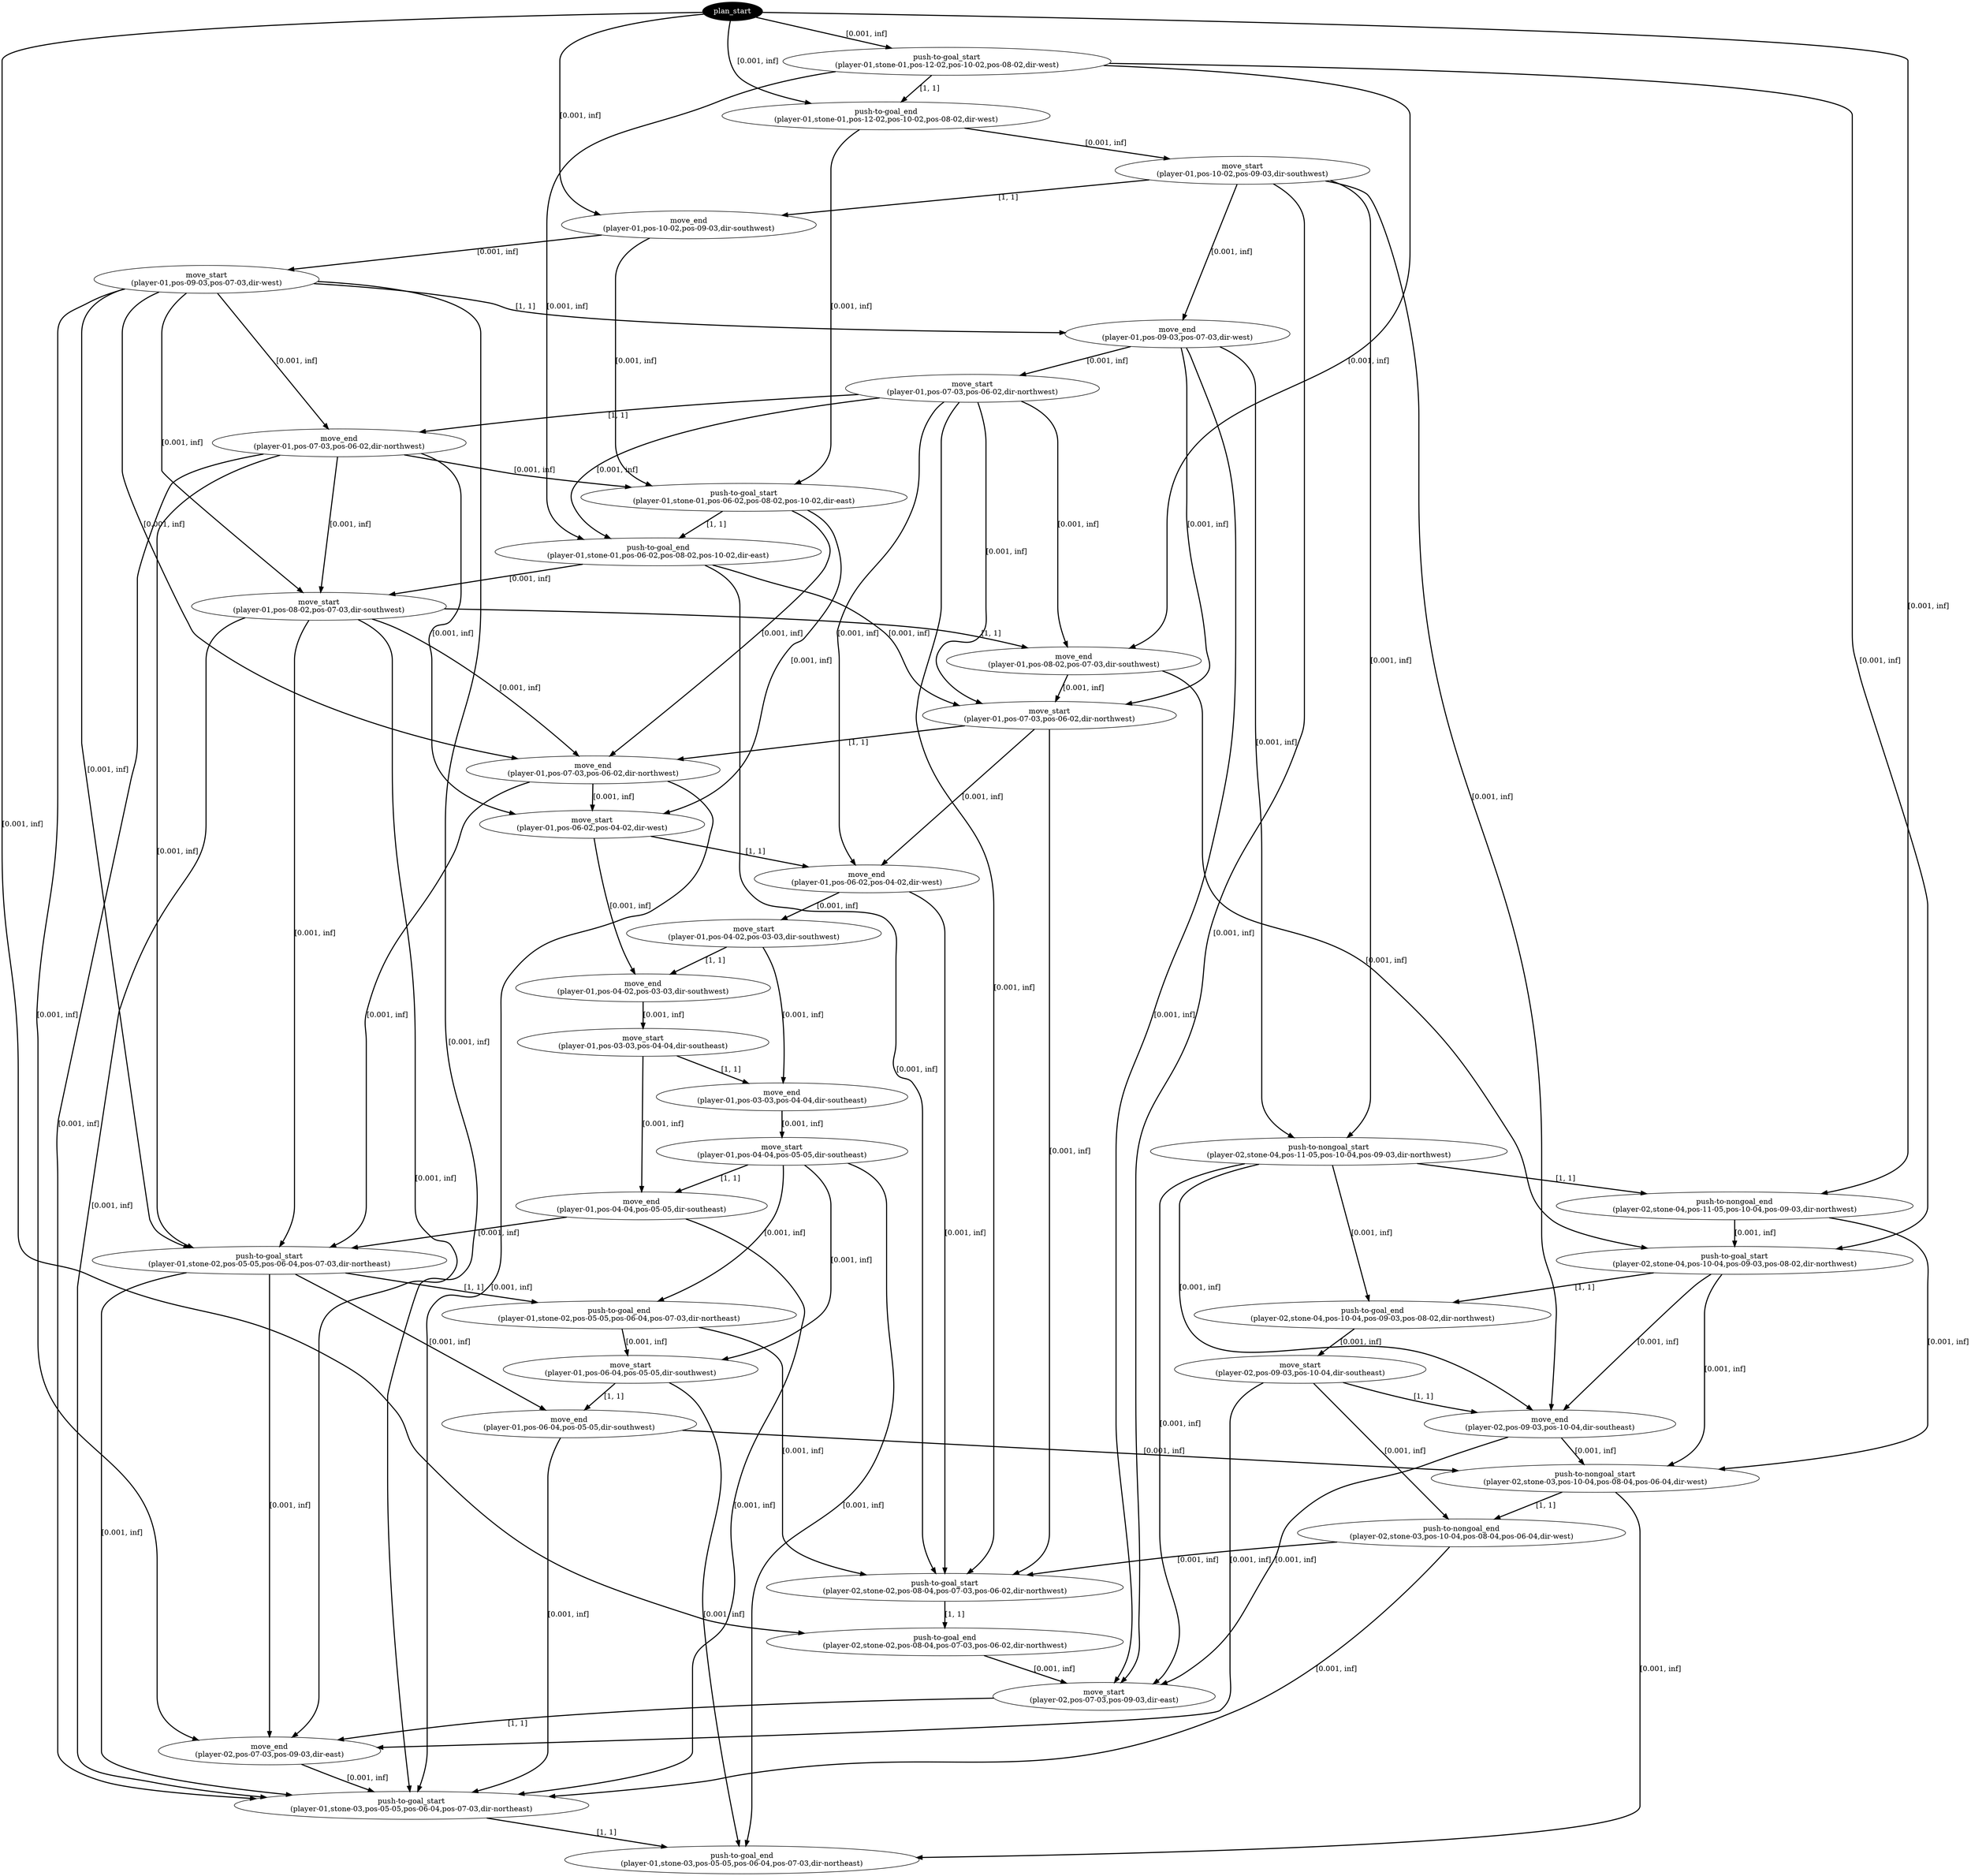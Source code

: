 digraph plan {
0[ label="plan_start",style=filled,fillcolor=black,fontcolor=white];
1[ label="push-to-goal_start
(player-01,stone-01,pos-12-02,pos-10-02,pos-08-02,dir-west)"];
2[ label="push-to-goal_end
(player-01,stone-01,pos-12-02,pos-10-02,pos-08-02,dir-west)"];
3[ label="move_start
(player-01,pos-10-02,pos-09-03,dir-southwest)"];
4[ label="move_end
(player-01,pos-10-02,pos-09-03,dir-southwest)"];
5[ label="move_start
(player-01,pos-09-03,pos-07-03,dir-west)"];
6[ label="move_end
(player-01,pos-09-03,pos-07-03,dir-west)"];
7[ label="push-to-nongoal_start
(player-02,stone-04,pos-11-05,pos-10-04,pos-09-03,dir-northwest)"];
8[ label="push-to-nongoal_end
(player-02,stone-04,pos-11-05,pos-10-04,pos-09-03,dir-northwest)"];
9[ label="move_start
(player-01,pos-07-03,pos-06-02,dir-northwest)"];
10[ label="move_end
(player-01,pos-07-03,pos-06-02,dir-northwest)"];
11[ label="push-to-goal_start
(player-01,stone-01,pos-06-02,pos-08-02,pos-10-02,dir-east)"];
12[ label="push-to-goal_end
(player-01,stone-01,pos-06-02,pos-08-02,pos-10-02,dir-east)"];
13[ label="move_start
(player-01,pos-08-02,pos-07-03,dir-southwest)"];
14[ label="move_end
(player-01,pos-08-02,pos-07-03,dir-southwest)"];
15[ label="push-to-goal_start
(player-02,stone-04,pos-10-04,pos-09-03,pos-08-02,dir-northwest)"];
16[ label="push-to-goal_end
(player-02,stone-04,pos-10-04,pos-09-03,pos-08-02,dir-northwest)"];
17[ label="move_start
(player-01,pos-07-03,pos-06-02,dir-northwest)"];
18[ label="move_end
(player-01,pos-07-03,pos-06-02,dir-northwest)"];
19[ label="move_start
(player-01,pos-06-02,pos-04-02,dir-west)"];
20[ label="move_end
(player-01,pos-06-02,pos-04-02,dir-west)"];
21[ label="move_start
(player-02,pos-09-03,pos-10-04,dir-southeast)"];
22[ label="move_end
(player-02,pos-09-03,pos-10-04,dir-southeast)"];
23[ label="move_start
(player-01,pos-04-02,pos-03-03,dir-southwest)"];
24[ label="move_end
(player-01,pos-04-02,pos-03-03,dir-southwest)"];
25[ label="move_start
(player-01,pos-03-03,pos-04-04,dir-southeast)"];
26[ label="move_end
(player-01,pos-03-03,pos-04-04,dir-southeast)"];
27[ label="move_start
(player-01,pos-04-04,pos-05-05,dir-southeast)"];
28[ label="move_end
(player-01,pos-04-04,pos-05-05,dir-southeast)"];
29[ label="push-to-goal_start
(player-01,stone-02,pos-05-05,pos-06-04,pos-07-03,dir-northeast)"];
30[ label="push-to-goal_end
(player-01,stone-02,pos-05-05,pos-06-04,pos-07-03,dir-northeast)"];
31[ label="move_start
(player-01,pos-06-04,pos-05-05,dir-southwest)"];
32[ label="move_end
(player-01,pos-06-04,pos-05-05,dir-southwest)"];
33[ label="push-to-nongoal_start
(player-02,stone-03,pos-10-04,pos-08-04,pos-06-04,dir-west)"];
34[ label="push-to-nongoal_end
(player-02,stone-03,pos-10-04,pos-08-04,pos-06-04,dir-west)"];
35[ label="push-to-goal_start
(player-02,stone-02,pos-08-04,pos-07-03,pos-06-02,dir-northwest)"];
36[ label="push-to-goal_end
(player-02,stone-02,pos-08-04,pos-07-03,pos-06-02,dir-northwest)"];
37[ label="move_start
(player-02,pos-07-03,pos-09-03,dir-east)"];
38[ label="move_end
(player-02,pos-07-03,pos-09-03,dir-east)"];
39[ label="push-to-goal_start
(player-01,stone-03,pos-05-05,pos-06-04,pos-07-03,dir-northeast)"];
40[ label="push-to-goal_end
(player-01,stone-03,pos-05-05,pos-06-04,pos-07-03,dir-northeast)"];
"0" -> "1" [ label="[0.001, inf]" , penwidth=2, color="black"]
"1" -> "2" [ label="[1, 1]" , penwidth=2, color="black"]
"0" -> "2" [ label="[0.001, inf]" , penwidth=2, color="black"]
"2" -> "3" [ label="[0.001, inf]" , penwidth=2, color="black"]
"3" -> "4" [ label="[1, 1]" , penwidth=2, color="black"]
"0" -> "4" [ label="[0.001, inf]" , penwidth=2, color="black"]
"4" -> "5" [ label="[0.001, inf]" , penwidth=2, color="black"]
"5" -> "6" [ label="[1, 1]" , penwidth=2, color="black"]
"3" -> "6" [ label="[0.001, inf]" , penwidth=2, color="black"]
"6" -> "7" [ label="[0.001, inf]" , penwidth=2, color="black"]
"3" -> "7" [ label="[0.001, inf]" , penwidth=2, color="black"]
"6" -> "9" [ label="[0.001, inf]" , penwidth=2, color="black"]
"7" -> "8" [ label="[1, 1]" , penwidth=2, color="black"]
"0" -> "8" [ label="[0.001, inf]" , penwidth=2, color="black"]
"9" -> "10" [ label="[1, 1]" , penwidth=2, color="black"]
"5" -> "10" [ label="[0.001, inf]" , penwidth=2, color="black"]
"10" -> "11" [ label="[0.001, inf]" , penwidth=2, color="black"]
"2" -> "11" [ label="[0.001, inf]" , penwidth=2, color="black"]
"4" -> "11" [ label="[0.001, inf]" , penwidth=2, color="black"]
"11" -> "12" [ label="[1, 1]" , penwidth=2, color="black"]
"9" -> "12" [ label="[0.001, inf]" , penwidth=2, color="black"]
"1" -> "12" [ label="[0.001, inf]" , penwidth=2, color="black"]
"12" -> "13" [ label="[0.001, inf]" , penwidth=2, color="black"]
"10" -> "13" [ label="[0.001, inf]" , penwidth=2, color="black"]
"5" -> "13" [ label="[0.001, inf]" , penwidth=2, color="black"]
"13" -> "14" [ label="[1, 1]" , penwidth=2, color="black"]
"9" -> "14" [ label="[0.001, inf]" , penwidth=2, color="black"]
"1" -> "14" [ label="[0.001, inf]" , penwidth=2, color="black"]
"8" -> "15" [ label="[0.001, inf]" , penwidth=2, color="black"]
"14" -> "15" [ label="[0.001, inf]" , penwidth=2, color="black"]
"1" -> "15" [ label="[0.001, inf]" , penwidth=2, color="black"]
"14" -> "17" [ label="[0.001, inf]" , penwidth=2, color="black"]
"12" -> "17" [ label="[0.001, inf]" , penwidth=2, color="black"]
"9" -> "17" [ label="[0.001, inf]" , penwidth=2, color="black"]
"6" -> "17" [ label="[0.001, inf]" , penwidth=2, color="black"]
"15" -> "16" [ label="[1, 1]" , penwidth=2, color="black"]
"7" -> "16" [ label="[0.001, inf]" , penwidth=2, color="black"]
"17" -> "18" [ label="[1, 1]" , penwidth=2, color="black"]
"13" -> "18" [ label="[0.001, inf]" , penwidth=2, color="black"]
"11" -> "18" [ label="[0.001, inf]" , penwidth=2, color="black"]
"5" -> "18" [ label="[0.001, inf]" , penwidth=2, color="black"]
"18" -> "19" [ label="[0.001, inf]" , penwidth=2, color="black"]
"11" -> "19" [ label="[0.001, inf]" , penwidth=2, color="black"]
"10" -> "19" [ label="[0.001, inf]" , penwidth=2, color="black"]
"16" -> "21" [ label="[0.001, inf]" , penwidth=2, color="black"]
"19" -> "20" [ label="[1, 1]" , penwidth=2, color="black"]
"17" -> "20" [ label="[0.001, inf]" , penwidth=2, color="black"]
"9" -> "20" [ label="[0.001, inf]" , penwidth=2, color="black"]
"21" -> "22" [ label="[1, 1]" , penwidth=2, color="black"]
"15" -> "22" [ label="[0.001, inf]" , penwidth=2, color="black"]
"7" -> "22" [ label="[0.001, inf]" , penwidth=2, color="black"]
"3" -> "22" [ label="[0.001, inf]" , penwidth=2, color="black"]
"20" -> "23" [ label="[0.001, inf]" , penwidth=2, color="black"]
"23" -> "24" [ label="[1, 1]" , penwidth=2, color="black"]
"19" -> "24" [ label="[0.001, inf]" , penwidth=2, color="black"]
"24" -> "25" [ label="[0.001, inf]" , penwidth=2, color="black"]
"25" -> "26" [ label="[1, 1]" , penwidth=2, color="black"]
"23" -> "26" [ label="[0.001, inf]" , penwidth=2, color="black"]
"26" -> "27" [ label="[0.001, inf]" , penwidth=2, color="black"]
"27" -> "28" [ label="[1, 1]" , penwidth=2, color="black"]
"25" -> "28" [ label="[0.001, inf]" , penwidth=2, color="black"]
"28" -> "29" [ label="[0.001, inf]" , penwidth=2, color="black"]
"18" -> "29" [ label="[0.001, inf]" , penwidth=2, color="black"]
"13" -> "29" [ label="[0.001, inf]" , penwidth=2, color="black"]
"10" -> "29" [ label="[0.001, inf]" , penwidth=2, color="black"]
"5" -> "29" [ label="[0.001, inf]" , penwidth=2, color="black"]
"29" -> "30" [ label="[1, 1]" , penwidth=2, color="black"]
"27" -> "30" [ label="[0.001, inf]" , penwidth=2, color="black"]
"30" -> "31" [ label="[0.001, inf]" , penwidth=2, color="black"]
"27" -> "31" [ label="[0.001, inf]" , penwidth=2, color="black"]
"31" -> "32" [ label="[1, 1]" , penwidth=2, color="black"]
"29" -> "32" [ label="[0.001, inf]" , penwidth=2, color="black"]
"22" -> "33" [ label="[0.001, inf]" , penwidth=2, color="black"]
"32" -> "33" [ label="[0.001, inf]" , penwidth=2, color="black"]
"15" -> "33" [ label="[0.001, inf]" , penwidth=2, color="black"]
"8" -> "33" [ label="[0.001, inf]" , penwidth=2, color="black"]
"33" -> "34" [ label="[1, 1]" , penwidth=2, color="black"]
"21" -> "34" [ label="[0.001, inf]" , penwidth=2, color="black"]
"34" -> "35" [ label="[0.001, inf]" , penwidth=2, color="black"]
"30" -> "35" [ label="[0.001, inf]" , penwidth=2, color="black"]
"20" -> "35" [ label="[0.001, inf]" , penwidth=2, color="black"]
"17" -> "35" [ label="[0.001, inf]" , penwidth=2, color="black"]
"12" -> "35" [ label="[0.001, inf]" , penwidth=2, color="black"]
"9" -> "35" [ label="[0.001, inf]" , penwidth=2, color="black"]
"35" -> "36" [ label="[1, 1]" , penwidth=2, color="black"]
"0" -> "36" [ label="[0.001, inf]" , penwidth=2, color="black"]
"36" -> "37" [ label="[0.001, inf]" , penwidth=2, color="black"]
"22" -> "37" [ label="[0.001, inf]" , penwidth=2, color="black"]
"7" -> "37" [ label="[0.001, inf]" , penwidth=2, color="black"]
"6" -> "37" [ label="[0.001, inf]" , penwidth=2, color="black"]
"3" -> "37" [ label="[0.001, inf]" , penwidth=2, color="black"]
"37" -> "38" [ label="[1, 1]" , penwidth=2, color="black"]
"29" -> "38" [ label="[0.001, inf]" , penwidth=2, color="black"]
"21" -> "38" [ label="[0.001, inf]" , penwidth=2, color="black"]
"13" -> "38" [ label="[0.001, inf]" , penwidth=2, color="black"]
"5" -> "38" [ label="[0.001, inf]" , penwidth=2, color="black"]
"32" -> "39" [ label="[0.001, inf]" , penwidth=2, color="black"]
"34" -> "39" [ label="[0.001, inf]" , penwidth=2, color="black"]
"38" -> "39" [ label="[0.001, inf]" , penwidth=2, color="black"]
"29" -> "39" [ label="[0.001, inf]" , penwidth=2, color="black"]
"28" -> "39" [ label="[0.001, inf]" , penwidth=2, color="black"]
"18" -> "39" [ label="[0.001, inf]" , penwidth=2, color="black"]
"13" -> "39" [ label="[0.001, inf]" , penwidth=2, color="black"]
"10" -> "39" [ label="[0.001, inf]" , penwidth=2, color="black"]
"5" -> "39" [ label="[0.001, inf]" , penwidth=2, color="black"]
"39" -> "40" [ label="[1, 1]" , penwidth=2, color="black"]
"33" -> "40" [ label="[0.001, inf]" , penwidth=2, color="black"]
"31" -> "40" [ label="[0.001, inf]" , penwidth=2, color="black"]
"27" -> "40" [ label="[0.001, inf]" , penwidth=2, color="black"]
}
